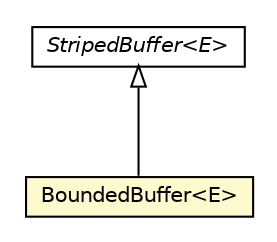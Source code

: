 #!/usr/local/bin/dot
#
# Class diagram 
# Generated by UMLGraph version R5_6-24-gf6e263 (http://www.umlgraph.org/)
#

digraph G {
	edge [fontname="Helvetica",fontsize=10,labelfontname="Helvetica",labelfontsize=10];
	node [fontname="Helvetica",fontsize=10,shape=plaintext];
	nodesep=0.25;
	ranksep=0.5;
	// com.orientechnologies.orient.core.storage.cache.chm.readbuffer.BoundedBuffer<E>
	c890268 [label=<<table title="com.orientechnologies.orient.core.storage.cache.chm.readbuffer.BoundedBuffer" border="0" cellborder="1" cellspacing="0" cellpadding="2" port="p" bgcolor="lemonChiffon" href="./BoundedBuffer.html">
		<tr><td><table border="0" cellspacing="0" cellpadding="1">
<tr><td align="center" balign="center"> BoundedBuffer&lt;E&gt; </td></tr>
		</table></td></tr>
		</table>>, URL="./BoundedBuffer.html", fontname="Helvetica", fontcolor="black", fontsize=10.0];
	//com.orientechnologies.orient.core.storage.cache.chm.readbuffer.BoundedBuffer<E> extends com.orientechnologies.orient.core.storage.cache.chm.readbuffer.StripedBuffer<E>
	c891581:p -> c890268:p [dir=back,arrowtail=empty];
	// com.orientechnologies.orient.core.storage.cache.chm.readbuffer.StripedBuffer<E>
	c891581 [label=<<table title="com.orientechnologies.orient.core.storage.cache.chm.readbuffer.StripedBuffer" border="0" cellborder="1" cellspacing="0" cellpadding="2" port="p" href="http://java.sun.com/j2se/1.4.2/docs/api/com/orientechnologies/orient/core/storage/cache/chm/readbuffer/StripedBuffer.html">
		<tr><td><table border="0" cellspacing="0" cellpadding="1">
<tr><td align="center" balign="center"><font face="Helvetica-Oblique"> StripedBuffer&lt;E&gt; </font></td></tr>
		</table></td></tr>
		</table>>, URL="http://java.sun.com/j2se/1.4.2/docs/api/com/orientechnologies/orient/core/storage/cache/chm/readbuffer/StripedBuffer.html", fontname="Helvetica", fontcolor="black", fontsize=10.0];
}

